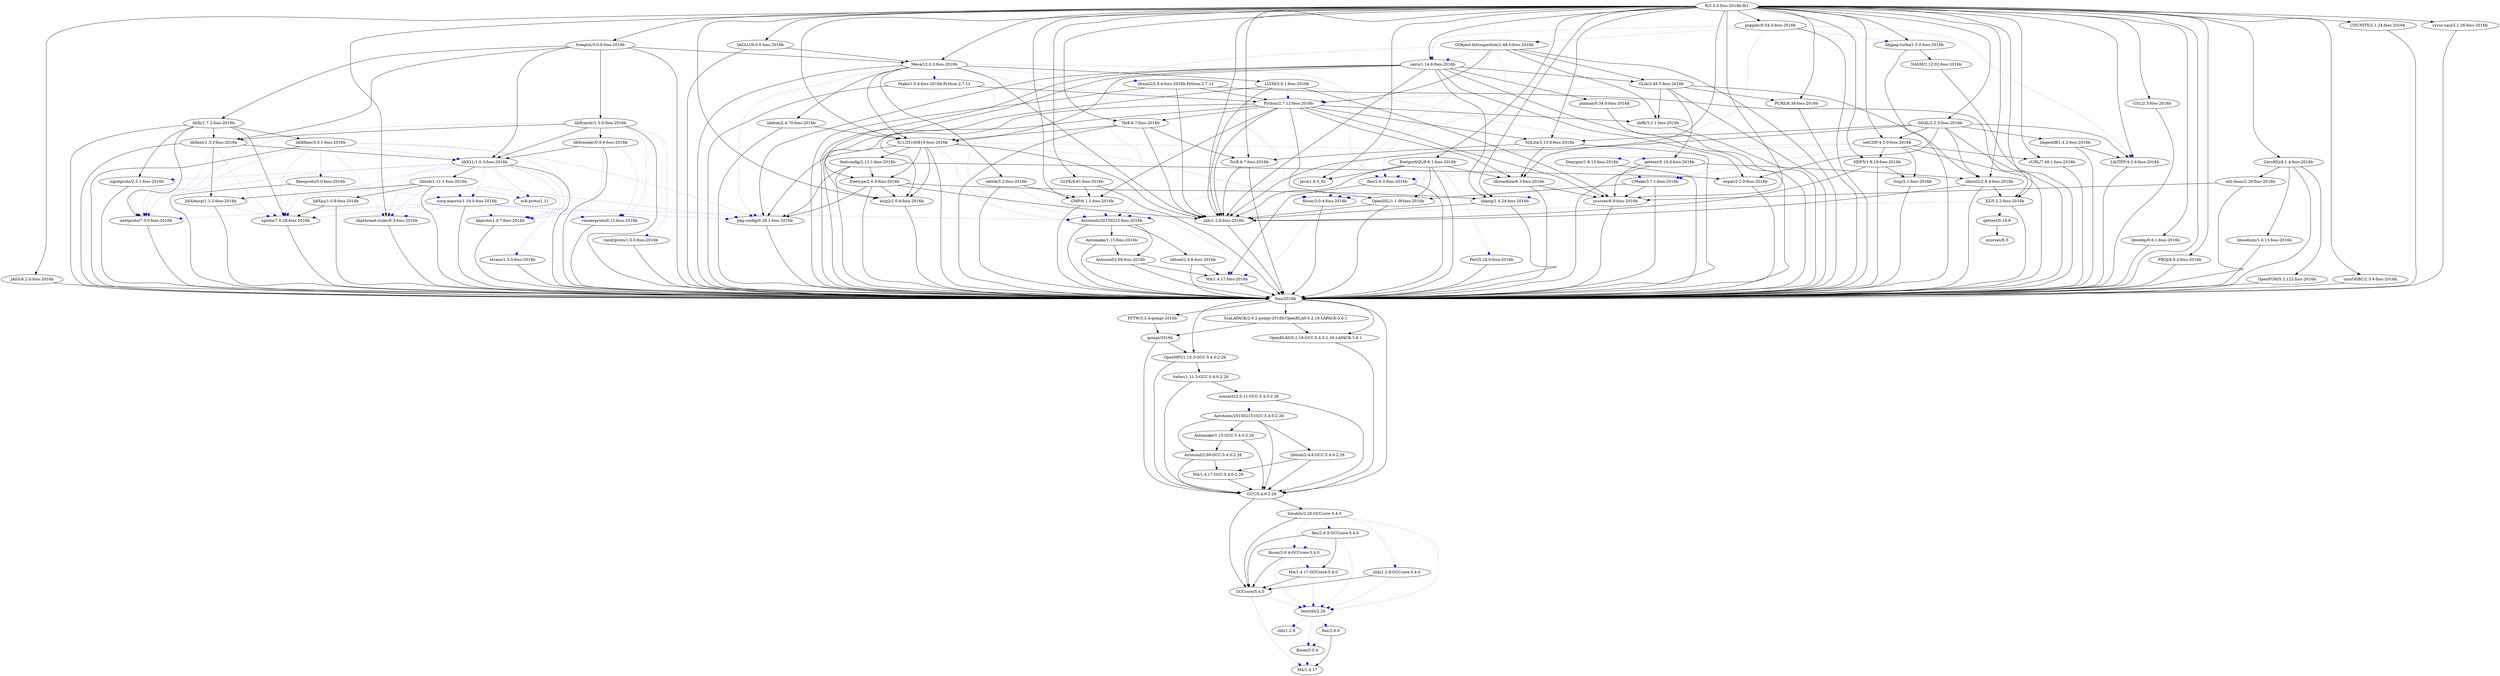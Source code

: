 digraph graphname {
"JAGS/4.2.0-foss-2016b";
"nettle/3.2-foss-2016b";
"bzip2/1.0.6-foss-2016b";
"M4/1.4.17";
"xextproto/7.3.0-foss-2016b";
"renderproto/0.11-foss-2016b";
"zlib/1.2.8";
"Bison/3.0.4";
"libtool/2.4.6-foss-2016b";
"Automake/1.15-foss-2016b";
"inputproto/2.3.1-foss-2016b";
"cairo/1.14.6-foss-2016b";
"pkg-config/0.29.1-foss-2016b";
"PostgreSQL/9.6.1-foss-2016b";
"libXdmcp/1.1.2-foss-2016b";
"GSL/2.3-foss-2016b";
"Autotools/20150215-GCC-5.4.0-2.26";
"Python/2.7.12-foss-2016b";
"libwebp/0.6.1-foss-2016b";
"libXfixes/5.0.1-foss-2016b";
"gettext/0.19.8";
"R/3.5.0-foss-2016b-fh1";
"M4/1.4.17-GCC-5.4.0-2.26";
"xcb-proto/1.11";
"libXi/1.7.2-foss-2016b";
"binutils/2.26";
"Bison/3.0.4-GCCcore-5.4.0";
"binutils/2.26-GCCcore-5.4.0";
"ncurses/6.0";
"PROJ/4.9.2-foss-2016b";
"GObject-Introspection/1.48.0-foss-2016b";
"util-linux/2.29-foss-2016b";
"OpenMPI/1.10.3-GCC-5.4.0-2.26";
"M4/1.4.17-foss-2016b";
"OpenPGM/5.2.122-foss-2016b";
"libGLU/9.0.0-foss-2016b";
"libxcb/1.11.1-foss-2016b";
"libX11/1.6.3-foss-2016b";
"libXext/1.3.3-foss-2016b";
"Autotools/20150215-foss-2016b";
"Perl/5.24.0-foss-2016b";
"gompi/2016b";
"Autoconf/2.69-foss-2016b";
"Mako/1.0.4-foss-2016b-Python-2.7.12";
"freeglut/3.0.0-foss-2016b";
"ScaLAPACK/2.0.2-gompi-2016b-OpenBLAS-0.2.18-LAPACK-3.6.1";
"fixesproto/5.0-foss-2016b";
"Automake/1.15-GCC-5.4.0-2.26";
"xorg-macros/1.19.0-foss-2016b";
"GCCcore/5.4.0";
"fontconfig/2.12.1-foss-2016b";
"netCDF/4.5.0-foss-2016b";
"GCC/5.4.0-2.26";
"unixODBC/2.3.4-foss-2016b";
"ZeroMQ/4.1.4-foss-2016b";
"GMP/6.1.1-foss-2016b";
"zlib/1.2.8-GCCcore-5.4.0";
"flex/2.6.0";
"libreadline/6.3-foss-2016b";
"poppler/0.54.0-foss-2016b";
"flex/2.6.0-foss-2016b";
"pixman/0.34.0-foss-2016b";
"kbproto/1.0.7-foss-2016b";
"libXrender/0.9.9-foss-2016b";
"Bison/3.0.4-foss-2016b";
"Autoconf/2.69-GCC-5.4.0-2.26";
"CMake/3.7.1-foss-2016b";
"freetype/2.6.5-foss-2016b";
"libXrandr/1.5.0-foss-2016b";
"PCRE/8.38-foss-2016b";
"libtool/2.4.6-GCC-5.4.0-2.26";
"GLib/2.49.5-foss-2016b";
"SQLite/3.13.0-foss-2016b";
"Java/1.8.0_92";
"libxml2/2.9.4-foss-2016b-Python-2.7.12";
"xtrans/1.3.5-foss-2016b";
"X11/20160819-foss-2016b";
"M4/1.4.17-GCCcore-5.4.0";
"LLVM/3.9.1-foss-2016b";
"Szip/2.1-foss-2016b";
"libjpeg-turbo/1.5.0-foss-2016b";
"xproto/7.0.28-foss-2016b";
"randrproto/1.5.0-foss-2016b";
"libXau/1.0.8-foss-2016b";
"libpng/1.6.24-foss-2016b";
"libgeotiff/1.4.2-foss-2016b";
"hwloc/1.11.3-GCC-5.4.0-2.26";
"UDUNITS/2.1.24-foss-2016b";
"GLPK/4.61-foss-2016b";
"Doxygen/1.8.13-foss-2016b";
"XZ/5.2.2-foss-2016b";
"expat/2.2.0-foss-2016b";
"cURL/7.49.1-foss-2016b";
"libsodium/1.0.13-foss-2016b";
"GDAL/2.2.3-foss-2016b";
"Tk/8.6.7-foss-2016b";
"ncurses/6.0-foss-2016b";
"flex/2.6.0-GCCcore-5.4.0";
"Tcl/8.6.7-foss-2016b";
"HDF5/1.8.18-foss-2016b";
"libdrm/2.4.70-foss-2016b";
"libxml2/2.9.4-foss-2016b";
"libffi/3.2.1-foss-2016b";
"NASM/2.12.02-foss-2016b";
"gettext/0.19.8-foss-2016b";
"foss/2016b";
"cyrus-sasl/2.1.26-foss-2016b";
"libpthread-stubs/0.3-foss-2016b";
"zlib/1.2.8-foss-2016b";
"OpenSSL/1.1.0f-foss-2016b";
"numactl/2.0.11-GCC-5.4.0-2.26";
"Mesa/12.0.2-foss-2016b";
"FFTW/3.3.4-gompi-2016b";
"LibTIFF/4.0.6-foss-2016b";
"OpenBLAS/0.2.18-GCC-5.4.0-2.26-LAPACK-3.6.1";
"JAGS/4.2.0-foss-2016b" -> "foss/2016b";
"nettle/3.2-foss-2016b" -> "GMP/6.1.1-foss-2016b";
"nettle/3.2-foss-2016b" -> "M4/1.4.17-foss-2016b"  [color=blue, style=dotted, arrowhead=diamond];
"nettle/3.2-foss-2016b" -> "foss/2016b";
"bzip2/1.0.6-foss-2016b" -> "foss/2016b";
"xextproto/7.3.0-foss-2016b" -> "foss/2016b";
"renderproto/0.11-foss-2016b" -> "foss/2016b";
"Bison/3.0.4" -> "M4/1.4.17"  [color=blue, style=dotted, arrowhead=diamond];
"libtool/2.4.6-foss-2016b" -> "M4/1.4.17-foss-2016b";
"libtool/2.4.6-foss-2016b" -> "foss/2016b";
"Automake/1.15-foss-2016b" -> "Autoconf/2.69-foss-2016b";
"Automake/1.15-foss-2016b" -> "foss/2016b";
"inputproto/2.3.1-foss-2016b" -> "foss/2016b";
"cairo/1.14.6-foss-2016b" -> "pkg-config/0.29.1-foss-2016b";
"cairo/1.14.6-foss-2016b" -> "bzip2/1.0.6-foss-2016b";
"cairo/1.14.6-foss-2016b" -> "zlib/1.2.8-foss-2016b";
"cairo/1.14.6-foss-2016b" -> "libpng/1.6.24-foss-2016b";
"cairo/1.14.6-foss-2016b" -> "freetype/2.6.5-foss-2016b";
"cairo/1.14.6-foss-2016b" -> "pixman/0.34.0-foss-2016b";
"cairo/1.14.6-foss-2016b" -> "expat/2.2.0-foss-2016b";
"cairo/1.14.6-foss-2016b" -> "GLib/2.49.5-foss-2016b";
"cairo/1.14.6-foss-2016b" -> "X11/20160819-foss-2016b";
"cairo/1.14.6-foss-2016b" -> "foss/2016b";
"pkg-config/0.29.1-foss-2016b" -> "foss/2016b";
"PostgreSQL/9.6.1-foss-2016b" -> "Java/1.8.0_92";
"PostgreSQL/9.6.1-foss-2016b" -> "libreadline/6.3-foss-2016b";
"PostgreSQL/9.6.1-foss-2016b" -> "zlib/1.2.8-foss-2016b";
"PostgreSQL/9.6.1-foss-2016b" -> "OpenSSL/1.1.0f-foss-2016b";
"PostgreSQL/9.6.1-foss-2016b" -> "Bison/3.0.4-foss-2016b"  [color=blue, style=dotted, arrowhead=diamond];
"PostgreSQL/9.6.1-foss-2016b" -> "flex/2.6.0-foss-2016b"  [color=blue, style=dotted, arrowhead=diamond];
"PostgreSQL/9.6.1-foss-2016b" -> "Perl/5.24.0-foss-2016b"  [color=blue, style=dotted, arrowhead=diamond];
"PostgreSQL/9.6.1-foss-2016b" -> "foss/2016b";
"libXdmcp/1.1.2-foss-2016b" -> "xproto/7.0.28-foss-2016b"  [color=blue, style=dotted, arrowhead=diamond];
"libXdmcp/1.1.2-foss-2016b" -> "foss/2016b";
"GSL/2.3-foss-2016b" -> "foss/2016b";
"Autotools/20150215-GCC-5.4.0-2.26" -> "Autoconf/2.69-GCC-5.4.0-2.26";
"Autotools/20150215-GCC-5.4.0-2.26" -> "Automake/1.15-GCC-5.4.0-2.26";
"Autotools/20150215-GCC-5.4.0-2.26" -> "libtool/2.4.6-GCC-5.4.0-2.26";
"Autotools/20150215-GCC-5.4.0-2.26" -> "GCC/5.4.0-2.26";
"Python/2.7.12-foss-2016b" -> "bzip2/1.0.6-foss-2016b";
"Python/2.7.12-foss-2016b" -> "zlib/1.2.8-foss-2016b";
"Python/2.7.12-foss-2016b" -> "libreadline/6.3-foss-2016b";
"Python/2.7.12-foss-2016b" -> "ncurses/6.0-foss-2016b";
"Python/2.7.12-foss-2016b" -> "SQLite/3.13.0-foss-2016b";
"Python/2.7.12-foss-2016b" -> "Tk/8.6.7-foss-2016b";
"Python/2.7.12-foss-2016b" -> "GMP/6.1.1-foss-2016b";
"Python/2.7.12-foss-2016b" -> "libffi/3.2.1-foss-2016b";
"Python/2.7.12-foss-2016b" -> "OpenSSL/1.1.0f-foss-2016b";
"Python/2.7.12-foss-2016b" -> "foss/2016b";
"libwebp/0.6.1-foss-2016b" -> "foss/2016b";
"libXfixes/5.0.1-foss-2016b" -> "fixesproto/5.0-foss-2016b"  [color=blue, style=dotted, arrowhead=diamond];
"libXfixes/5.0.1-foss-2016b" -> "xextproto/7.3.0-foss-2016b"  [color=blue, style=dotted, arrowhead=diamond];
"libXfixes/5.0.1-foss-2016b" -> "xproto/7.0.28-foss-2016b"  [color=blue, style=dotted, arrowhead=diamond];
"libXfixes/5.0.1-foss-2016b" -> "pkg-config/0.29.1-foss-2016b"  [color=blue, style=dotted, arrowhead=diamond];
"libXfixes/5.0.1-foss-2016b" -> "kbproto/1.0.7-foss-2016b"  [color=blue, style=dotted, arrowhead=diamond];
"libXfixes/5.0.1-foss-2016b" -> "libX11/1.6.3-foss-2016b"  [color=blue, style=dotted, arrowhead=diamond];
"libXfixes/5.0.1-foss-2016b" -> "libpthread-stubs/0.3-foss-2016b"  [color=blue, style=dotted, arrowhead=diamond];
"libXfixes/5.0.1-foss-2016b" -> "foss/2016b";
"gettext/0.19.8" -> "ncurses/6.0";
"R/3.5.0-foss-2016b-fh1" -> "libreadline/6.3-foss-2016b";
"R/3.5.0-foss-2016b-fh1" -> "ncurses/6.0-foss-2016b";
"R/3.5.0-foss-2016b-fh1" -> "bzip2/1.0.6-foss-2016b";
"R/3.5.0-foss-2016b-fh1" -> "XZ/5.2.2-foss-2016b";
"R/3.5.0-foss-2016b-fh1" -> "zlib/1.2.8-foss-2016b";
"R/3.5.0-foss-2016b-fh1" -> "SQLite/3.13.0-foss-2016b";
"R/3.5.0-foss-2016b-fh1" -> "PCRE/8.38-foss-2016b";
"R/3.5.0-foss-2016b-fh1" -> "libwebp/0.6.1-foss-2016b";
"R/3.5.0-foss-2016b-fh1" -> "libpng/1.6.24-foss-2016b";
"R/3.5.0-foss-2016b-fh1" -> "libjpeg-turbo/1.5.0-foss-2016b";
"R/3.5.0-foss-2016b-fh1" -> "libpthread-stubs/0.3-foss-2016b";
"R/3.5.0-foss-2016b-fh1" -> "LibTIFF/4.0.6-foss-2016b";
"R/3.5.0-foss-2016b-fh1" -> "Java/1.8.0_92";
"R/3.5.0-foss-2016b-fh1" -> "Tcl/8.6.7-foss-2016b";
"R/3.5.0-foss-2016b-fh1" -> "Tk/8.6.7-foss-2016b";
"R/3.5.0-foss-2016b-fh1" -> "cURL/7.49.1-foss-2016b";
"R/3.5.0-foss-2016b-fh1" -> "libxml2/2.9.4-foss-2016b";
"R/3.5.0-foss-2016b-fh1" -> "X11/20160819-foss-2016b";
"R/3.5.0-foss-2016b-fh1" -> "freeglut/3.0.0-foss-2016b";
"R/3.5.0-foss-2016b-fh1" -> "poppler/0.54.0-foss-2016b";
"R/3.5.0-foss-2016b-fh1" -> "GDAL/2.2.3-foss-2016b";
"R/3.5.0-foss-2016b-fh1" -> "GSL/2.3-foss-2016b";
"R/3.5.0-foss-2016b-fh1" -> "PROJ/4.9.2-foss-2016b";
"R/3.5.0-foss-2016b-fh1" -> "GMP/6.1.1-foss-2016b";
"R/3.5.0-foss-2016b-fh1" -> "JAGS/4.2.0-foss-2016b";
"R/3.5.0-foss-2016b-fh1" -> "libGLU/9.0.0-foss-2016b";
"R/3.5.0-foss-2016b-fh1" -> "Mesa/12.0.2-foss-2016b";
"R/3.5.0-foss-2016b-fh1" -> "cairo/1.14.6-foss-2016b";
"R/3.5.0-foss-2016b-fh1" -> "PostgreSQL/9.6.1-foss-2016b";
"R/3.5.0-foss-2016b-fh1" -> "netCDF/4.5.0-foss-2016b";
"R/3.5.0-foss-2016b-fh1" -> "GLPK/4.61-foss-2016b";
"R/3.5.0-foss-2016b-fh1" -> "ZeroMQ/4.1.4-foss-2016b";
"R/3.5.0-foss-2016b-fh1" -> "HDF5/1.8.18-foss-2016b";
"R/3.5.0-foss-2016b-fh1" -> "UDUNITS/2.1.24-foss-2016b";
"R/3.5.0-foss-2016b-fh1" -> "cyrus-sasl/2.1.26-foss-2016b";
"R/3.5.0-foss-2016b-fh1" -> "unixODBC/2.3.4-foss-2016b";
"R/3.5.0-foss-2016b-fh1" -> "foss/2016b";
"M4/1.4.17-GCC-5.4.0-2.26" -> "GCC/5.4.0-2.26";
"libXi/1.7.2-foss-2016b" -> "xproto/7.0.28-foss-2016b";
"libXi/1.7.2-foss-2016b" -> "xextproto/7.3.0-foss-2016b";
"libXi/1.7.2-foss-2016b" -> "libXext/1.3.3-foss-2016b";
"libXi/1.7.2-foss-2016b" -> "inputproto/2.3.1-foss-2016b";
"libXi/1.7.2-foss-2016b" -> "libXfixes/5.0.1-foss-2016b";
"libXi/1.7.2-foss-2016b" -> "foss/2016b";
"binutils/2.26" -> "flex/2.6.0"  [color=blue, style=dotted, arrowhead=diamond];
"binutils/2.26" -> "Bison/3.0.4"  [color=blue, style=dotted, arrowhead=diamond];
"binutils/2.26" -> "zlib/1.2.8"  [color=blue, style=dotted, arrowhead=diamond];
"Bison/3.0.4-GCCcore-5.4.0" -> "M4/1.4.17-GCCcore-5.4.0"  [color=blue, style=dotted, arrowhead=diamond];
"Bison/3.0.4-GCCcore-5.4.0" -> "binutils/2.26"  [color=blue, style=dotted, arrowhead=diamond];
"Bison/3.0.4-GCCcore-5.4.0" -> "GCCcore/5.4.0";
"binutils/2.26-GCCcore-5.4.0" -> "flex/2.6.0-GCCcore-5.4.0"  [color=blue, style=dotted, arrowhead=diamond];
"binutils/2.26-GCCcore-5.4.0" -> "Bison/3.0.4-GCCcore-5.4.0"  [color=blue, style=dotted, arrowhead=diamond];
"binutils/2.26-GCCcore-5.4.0" -> "zlib/1.2.8-GCCcore-5.4.0"  [color=blue, style=dotted, arrowhead=diamond];
"binutils/2.26-GCCcore-5.4.0" -> "binutils/2.26"  [color=blue, style=dotted, arrowhead=diamond];
"binutils/2.26-GCCcore-5.4.0" -> "GCCcore/5.4.0";
"PROJ/4.9.2-foss-2016b" -> "foss/2016b";
"GObject-Introspection/1.48.0-foss-2016b" -> "Python/2.7.12-foss-2016b";
"GObject-Introspection/1.48.0-foss-2016b" -> "GLib/2.49.5-foss-2016b";
"GObject-Introspection/1.48.0-foss-2016b" -> "libffi/3.2.1-foss-2016b";
"GObject-Introspection/1.48.0-foss-2016b" -> "Autotools/20150215-foss-2016b"  [color=blue, style=dotted, arrowhead=diamond];
"GObject-Introspection/1.48.0-foss-2016b" -> "flex/2.6.0-foss-2016b"  [color=blue, style=dotted, arrowhead=diamond];
"GObject-Introspection/1.48.0-foss-2016b" -> "Bison/3.0.4-foss-2016b"  [color=blue, style=dotted, arrowhead=diamond];
"GObject-Introspection/1.48.0-foss-2016b" -> "cairo/1.14.6-foss-2016b"  [color=blue, style=dotted, arrowhead=diamond];
"GObject-Introspection/1.48.0-foss-2016b" -> "foss/2016b";
"util-linux/2.29-foss-2016b" -> "ncurses/6.0-foss-2016b";
"util-linux/2.29-foss-2016b" -> "foss/2016b";
"OpenMPI/1.10.3-GCC-5.4.0-2.26" -> "hwloc/1.11.3-GCC-5.4.0-2.26";
"OpenMPI/1.10.3-GCC-5.4.0-2.26" -> "GCC/5.4.0-2.26";
"M4/1.4.17-foss-2016b" -> "foss/2016b";
"OpenPGM/5.2.122-foss-2016b" -> "foss/2016b";
"libGLU/9.0.0-foss-2016b" -> "Mesa/12.0.2-foss-2016b";
"libGLU/9.0.0-foss-2016b" -> "foss/2016b";
"libxcb/1.11.1-foss-2016b" -> "libXau/1.0.8-foss-2016b";
"libxcb/1.11.1-foss-2016b" -> "libXdmcp/1.1.2-foss-2016b";
"libxcb/1.11.1-foss-2016b" -> "pkg-config/0.29.1-foss-2016b"  [color=blue, style=dotted, arrowhead=diamond];
"libxcb/1.11.1-foss-2016b" -> "xcb-proto/1.11"  [color=blue, style=dotted, arrowhead=diamond];
"libxcb/1.11.1-foss-2016b" -> "xproto/7.0.28-foss-2016b"  [color=blue, style=dotted, arrowhead=diamond];
"libxcb/1.11.1-foss-2016b" -> "libpthread-stubs/0.3-foss-2016b"  [color=blue, style=dotted, arrowhead=diamond];
"libxcb/1.11.1-foss-2016b" -> "xorg-macros/1.19.0-foss-2016b"  [color=blue, style=dotted, arrowhead=diamond];
"libxcb/1.11.1-foss-2016b" -> "foss/2016b";
"libX11/1.6.3-foss-2016b" -> "libxcb/1.11.1-foss-2016b";
"libX11/1.6.3-foss-2016b" -> "xextproto/7.3.0-foss-2016b"  [color=blue, style=dotted, arrowhead=diamond];
"libX11/1.6.3-foss-2016b" -> "xcb-proto/1.11"  [color=blue, style=dotted, arrowhead=diamond];
"libX11/1.6.3-foss-2016b" -> "inputproto/2.3.1-foss-2016b"  [color=blue, style=dotted, arrowhead=diamond];
"libX11/1.6.3-foss-2016b" -> "xproto/7.0.28-foss-2016b"  [color=blue, style=dotted, arrowhead=diamond];
"libX11/1.6.3-foss-2016b" -> "libpthread-stubs/0.3-foss-2016b"  [color=blue, style=dotted, arrowhead=diamond];
"libX11/1.6.3-foss-2016b" -> "kbproto/1.0.7-foss-2016b"  [color=blue, style=dotted, arrowhead=diamond];
"libX11/1.6.3-foss-2016b" -> "xtrans/1.3.5-foss-2016b"  [color=blue, style=dotted, arrowhead=diamond];
"libX11/1.6.3-foss-2016b" -> "xorg-macros/1.19.0-foss-2016b"  [color=blue, style=dotted, arrowhead=diamond];
"libX11/1.6.3-foss-2016b" -> "foss/2016b";
"libXext/1.3.3-foss-2016b" -> "libX11/1.6.3-foss-2016b";
"libXext/1.3.3-foss-2016b" -> "libXdmcp/1.1.2-foss-2016b";
"libXext/1.3.3-foss-2016b" -> "xproto/7.0.28-foss-2016b"  [color=blue, style=dotted, arrowhead=diamond];
"libXext/1.3.3-foss-2016b" -> "xextproto/7.3.0-foss-2016b"  [color=blue, style=dotted, arrowhead=diamond];
"libXext/1.3.3-foss-2016b" -> "foss/2016b";
"Autotools/20150215-foss-2016b" -> "Autoconf/2.69-foss-2016b";
"Autotools/20150215-foss-2016b" -> "Automake/1.15-foss-2016b";
"Autotools/20150215-foss-2016b" -> "libtool/2.4.6-foss-2016b";
"Autotools/20150215-foss-2016b" -> "foss/2016b";
"Perl/5.24.0-foss-2016b" -> "foss/2016b";
"gompi/2016b" -> "GCC/5.4.0-2.26";
"gompi/2016b" -> "OpenMPI/1.10.3-GCC-5.4.0-2.26";
"Autoconf/2.69-foss-2016b" -> "M4/1.4.17-foss-2016b";
"Autoconf/2.69-foss-2016b" -> "foss/2016b";
"Mako/1.0.4-foss-2016b-Python-2.7.12" -> "Python/2.7.12-foss-2016b";
"Mako/1.0.4-foss-2016b-Python-2.7.12" -> "foss/2016b";
"freeglut/3.0.0-foss-2016b" -> "libXi/1.7.2-foss-2016b";
"freeglut/3.0.0-foss-2016b" -> "libX11/1.6.3-foss-2016b";
"freeglut/3.0.0-foss-2016b" -> "libXext/1.3.3-foss-2016b";
"freeglut/3.0.0-foss-2016b" -> "libXrandr/1.5.0-foss-2016b";
"freeglut/3.0.0-foss-2016b" -> "Mesa/12.0.2-foss-2016b";
"freeglut/3.0.0-foss-2016b" -> "foss/2016b";
"ScaLAPACK/2.0.2-gompi-2016b-OpenBLAS-0.2.18-LAPACK-3.6.1" -> "OpenBLAS/0.2.18-GCC-5.4.0-2.26-LAPACK-3.6.1";
"ScaLAPACK/2.0.2-gompi-2016b-OpenBLAS-0.2.18-LAPACK-3.6.1" -> "gompi/2016b";
"fixesproto/5.0-foss-2016b" -> "xorg-macros/1.19.0-foss-2016b"  [color=blue, style=dotted, arrowhead=diamond];
"fixesproto/5.0-foss-2016b" -> "foss/2016b";
"Automake/1.15-GCC-5.4.0-2.26" -> "Autoconf/2.69-GCC-5.4.0-2.26";
"Automake/1.15-GCC-5.4.0-2.26" -> "GCC/5.4.0-2.26";
"xorg-macros/1.19.0-foss-2016b" -> "Autotools/20150215-foss-2016b"  [color=blue, style=dotted, arrowhead=diamond];
"xorg-macros/1.19.0-foss-2016b" -> "pkg-config/0.29.1-foss-2016b"  [color=blue, style=dotted, arrowhead=diamond];
"xorg-macros/1.19.0-foss-2016b" -> "renderproto/0.11-foss-2016b"  [color=blue, style=dotted, arrowhead=diamond];
"xorg-macros/1.19.0-foss-2016b" -> "xproto/7.0.28-foss-2016b"  [color=blue, style=dotted, arrowhead=diamond];
"xorg-macros/1.19.0-foss-2016b" -> "xextproto/7.3.0-foss-2016b"  [color=blue, style=dotted, arrowhead=diamond];
"xorg-macros/1.19.0-foss-2016b" -> "kbproto/1.0.7-foss-2016b"  [color=blue, style=dotted, arrowhead=diamond];
"xorg-macros/1.19.0-foss-2016b" -> "libpthread-stubs/0.3-foss-2016b"  [color=blue, style=dotted, arrowhead=diamond];
"xorg-macros/1.19.0-foss-2016b" -> "foss/2016b";
"GCCcore/5.4.0" -> "binutils/2.26"  [color=blue, style=dotted, arrowhead=diamond];
"GCCcore/5.4.0" -> "M4/1.4.17"  [color=blue, style=dotted, arrowhead=diamond];
"fontconfig/2.12.1-foss-2016b" -> "expat/2.2.0-foss-2016b";
"fontconfig/2.12.1-foss-2016b" -> "freetype/2.6.5-foss-2016b";
"fontconfig/2.12.1-foss-2016b" -> "pkg-config/0.29.1-foss-2016b";
"fontconfig/2.12.1-foss-2016b" -> "foss/2016b";
"netCDF/4.5.0-foss-2016b" -> "HDF5/1.8.18-foss-2016b";
"netCDF/4.5.0-foss-2016b" -> "cURL/7.49.1-foss-2016b";
"netCDF/4.5.0-foss-2016b" -> "Szip/2.1-foss-2016b";
"netCDF/4.5.0-foss-2016b" -> "Autotools/20150215-foss-2016b"  [color=blue, style=dotted, arrowhead=diamond];
"netCDF/4.5.0-foss-2016b" -> "CMake/3.7.1-foss-2016b"  [color=blue, style=dotted, arrowhead=diamond];
"netCDF/4.5.0-foss-2016b" -> "Doxygen/1.8.13-foss-2016b"  [color=blue, style=dotted, arrowhead=diamond];
"netCDF/4.5.0-foss-2016b" -> "foss/2016b";
"GCC/5.4.0-2.26" -> "GCCcore/5.4.0";
"GCC/5.4.0-2.26" -> "binutils/2.26-GCCcore-5.4.0";
"unixODBC/2.3.4-foss-2016b" -> "foss/2016b";
"ZeroMQ/4.1.4-foss-2016b" -> "OpenPGM/5.2.122-foss-2016b";
"ZeroMQ/4.1.4-foss-2016b" -> "util-linux/2.29-foss-2016b";
"ZeroMQ/4.1.4-foss-2016b" -> "libsodium/1.0.13-foss-2016b";
"ZeroMQ/4.1.4-foss-2016b" -> "foss/2016b";
"GMP/6.1.1-foss-2016b" -> "Autotools/20150215-foss-2016b"  [color=blue, style=dotted, arrowhead=diamond];
"GMP/6.1.1-foss-2016b" -> "foss/2016b";
"zlib/1.2.8-GCCcore-5.4.0" -> "binutils/2.26"  [color=blue, style=dotted, arrowhead=diamond];
"zlib/1.2.8-GCCcore-5.4.0" -> "GCCcore/5.4.0";
"flex/2.6.0" -> "M4/1.4.17";
"flex/2.6.0" -> "Bison/3.0.4"  [color=blue, style=dotted, arrowhead=diamond];
"libreadline/6.3-foss-2016b" -> "ncurses/6.0-foss-2016b";
"libreadline/6.3-foss-2016b" -> "foss/2016b";
"poppler/0.54.0-foss-2016b" -> "cairo/1.14.6-foss-2016b"  [color=blue, style=dotted, arrowhead=diamond];
"poppler/0.54.0-foss-2016b" -> "GObject-Introspection/1.48.0-foss-2016b"  [color=blue, style=dotted, arrowhead=diamond];
"poppler/0.54.0-foss-2016b" -> "libjpeg-turbo/1.5.0-foss-2016b"  [color=blue, style=dotted, arrowhead=diamond];
"poppler/0.54.0-foss-2016b" -> "libpng/1.6.24-foss-2016b"  [color=blue, style=dotted, arrowhead=diamond];
"poppler/0.54.0-foss-2016b" -> "LibTIFF/4.0.6-foss-2016b"  [color=blue, style=dotted, arrowhead=diamond];
"poppler/0.54.0-foss-2016b" -> "foss/2016b";
"flex/2.6.0-foss-2016b" -> "M4/1.4.17-foss-2016b";
"flex/2.6.0-foss-2016b" -> "Bison/3.0.4-foss-2016b"  [color=blue, style=dotted, arrowhead=diamond];
"flex/2.6.0-foss-2016b" -> "foss/2016b";
"pixman/0.34.0-foss-2016b" -> "foss/2016b";
"kbproto/1.0.7-foss-2016b" -> "foss/2016b";
"libXrender/0.9.9-foss-2016b" -> "libX11/1.6.3-foss-2016b";
"libXrender/0.9.9-foss-2016b" -> "kbproto/1.0.7-foss-2016b"  [color=blue, style=dotted, arrowhead=diamond];
"libXrender/0.9.9-foss-2016b" -> "renderproto/0.11-foss-2016b"  [color=blue, style=dotted, arrowhead=diamond];
"libXrender/0.9.9-foss-2016b" -> "foss/2016b";
"Bison/3.0.4-foss-2016b" -> "M4/1.4.17-foss-2016b"  [color=blue, style=dotted, arrowhead=diamond];
"Bison/3.0.4-foss-2016b" -> "foss/2016b";
"Autoconf/2.69-GCC-5.4.0-2.26" -> "M4/1.4.17-GCC-5.4.0-2.26";
"Autoconf/2.69-GCC-5.4.0-2.26" -> "GCC/5.4.0-2.26";
"CMake/3.7.1-foss-2016b" -> "ncurses/6.0-foss-2016b";
"CMake/3.7.1-foss-2016b" -> "OpenSSL/1.1.0f-foss-2016b";
"CMake/3.7.1-foss-2016b" -> "foss/2016b";
"freetype/2.6.5-foss-2016b" -> "libpng/1.6.24-foss-2016b";
"freetype/2.6.5-foss-2016b" -> "bzip2/1.0.6-foss-2016b";
"freetype/2.6.5-foss-2016b" -> "zlib/1.2.8-foss-2016b";
"freetype/2.6.5-foss-2016b" -> "pkg-config/0.29.1-foss-2016b";
"freetype/2.6.5-foss-2016b" -> "foss/2016b";
"libXrandr/1.5.0-foss-2016b" -> "libX11/1.6.3-foss-2016b";
"libXrandr/1.5.0-foss-2016b" -> "libXext/1.3.3-foss-2016b";
"libXrandr/1.5.0-foss-2016b" -> "libXrender/0.9.9-foss-2016b";
"libXrandr/1.5.0-foss-2016b" -> "randrproto/1.5.0-foss-2016b"  [color=blue, style=dotted, arrowhead=diamond];
"libXrandr/1.5.0-foss-2016b" -> "renderproto/0.11-foss-2016b"  [color=blue, style=dotted, arrowhead=diamond];
"libXrandr/1.5.0-foss-2016b" -> "xextproto/7.3.0-foss-2016b"  [color=blue, style=dotted, arrowhead=diamond];
"libXrandr/1.5.0-foss-2016b" -> "foss/2016b";
"PCRE/8.38-foss-2016b" -> "foss/2016b";
"libtool/2.4.6-GCC-5.4.0-2.26" -> "M4/1.4.17-GCC-5.4.0-2.26";
"libtool/2.4.6-GCC-5.4.0-2.26" -> "GCC/5.4.0-2.26";
"GLib/2.49.5-foss-2016b" -> "libffi/3.2.1-foss-2016b";
"GLib/2.49.5-foss-2016b" -> "gettext/0.19.8-foss-2016b";
"GLib/2.49.5-foss-2016b" -> "libxml2/2.9.4-foss-2016b";
"GLib/2.49.5-foss-2016b" -> "PCRE/8.38-foss-2016b";
"GLib/2.49.5-foss-2016b" -> "Python/2.7.12-foss-2016b"  [color=blue, style=dotted, arrowhead=diamond];
"GLib/2.49.5-foss-2016b" -> "foss/2016b";
"SQLite/3.13.0-foss-2016b" -> "libreadline/6.3-foss-2016b";
"SQLite/3.13.0-foss-2016b" -> "Tcl/8.6.7-foss-2016b";
"SQLite/3.13.0-foss-2016b" -> "foss/2016b";
"libxml2/2.9.4-foss-2016b-Python-2.7.12" -> "zlib/1.2.8-foss-2016b";
"libxml2/2.9.4-foss-2016b-Python-2.7.12" -> "XZ/5.2.2-foss-2016b";
"libxml2/2.9.4-foss-2016b-Python-2.7.12" -> "Python/2.7.12-foss-2016b";
"libxml2/2.9.4-foss-2016b-Python-2.7.12" -> "foss/2016b";
"xtrans/1.3.5-foss-2016b" -> "foss/2016b";
"X11/20160819-foss-2016b" -> "freetype/2.6.5-foss-2016b";
"X11/20160819-foss-2016b" -> "fontconfig/2.12.1-foss-2016b";
"X11/20160819-foss-2016b" -> "zlib/1.2.8-foss-2016b";
"X11/20160819-foss-2016b" -> "bzip2/1.0.6-foss-2016b";
"X11/20160819-foss-2016b" -> "pkg-config/0.29.1-foss-2016b";
"X11/20160819-foss-2016b" -> "Autotools/20150215-foss-2016b"  [color=blue, style=dotted, arrowhead=diamond];
"X11/20160819-foss-2016b" -> "Bison/3.0.4-foss-2016b"  [color=blue, style=dotted, arrowhead=diamond];
"X11/20160819-foss-2016b" -> "gettext/0.19.8-foss-2016b"  [color=blue, style=dotted, arrowhead=diamond];
"X11/20160819-foss-2016b" -> "foss/2016b";
"M4/1.4.17-GCCcore-5.4.0" -> "binutils/2.26"  [color=blue, style=dotted, arrowhead=diamond];
"M4/1.4.17-GCCcore-5.4.0" -> "GCCcore/5.4.0";
"LLVM/3.9.1-foss-2016b" -> "ncurses/6.0-foss-2016b";
"LLVM/3.9.1-foss-2016b" -> "zlib/1.2.8-foss-2016b";
"LLVM/3.9.1-foss-2016b" -> "CMake/3.7.1-foss-2016b"  [color=blue, style=dotted, arrowhead=diamond];
"LLVM/3.9.1-foss-2016b" -> "Python/2.7.12-foss-2016b"  [color=blue, style=dotted, arrowhead=diamond];
"LLVM/3.9.1-foss-2016b" -> "foss/2016b";
"Szip/2.1-foss-2016b" -> "foss/2016b";
"libjpeg-turbo/1.5.0-foss-2016b" -> "NASM/2.12.02-foss-2016b";
"libjpeg-turbo/1.5.0-foss-2016b" -> "foss/2016b";
"xproto/7.0.28-foss-2016b" -> "foss/2016b";
"randrproto/1.5.0-foss-2016b" -> "foss/2016b";
"libXau/1.0.8-foss-2016b" -> "xproto/7.0.28-foss-2016b";
"libXau/1.0.8-foss-2016b" -> "foss/2016b";
"libpng/1.6.24-foss-2016b" -> "zlib/1.2.8-foss-2016b";
"libpng/1.6.24-foss-2016b" -> "foss/2016b";
"libgeotiff/1.4.2-foss-2016b" -> "LibTIFF/4.0.6-foss-2016b";
"libgeotiff/1.4.2-foss-2016b" -> "foss/2016b";
"hwloc/1.11.3-GCC-5.4.0-2.26" -> "numactl/2.0.11-GCC-5.4.0-2.26";
"hwloc/1.11.3-GCC-5.4.0-2.26" -> "GCC/5.4.0-2.26";
"UDUNITS/2.1.24-foss-2016b" -> "foss/2016b";
"GLPK/4.61-foss-2016b" -> "GMP/6.1.1-foss-2016b";
"GLPK/4.61-foss-2016b" -> "foss/2016b";
"Doxygen/1.8.13-foss-2016b" -> "CMake/3.7.1-foss-2016b"  [color=blue, style=dotted, arrowhead=diamond];
"Doxygen/1.8.13-foss-2016b" -> "flex/2.6.0-foss-2016b"  [color=blue, style=dotted, arrowhead=diamond];
"Doxygen/1.8.13-foss-2016b" -> "Bison/3.0.4-foss-2016b"  [color=blue, style=dotted, arrowhead=diamond];
"Doxygen/1.8.13-foss-2016b" -> "foss/2016b";
"XZ/5.2.2-foss-2016b" -> "Autotools/20150215-foss-2016b"  [color=blue, style=dotted, arrowhead=diamond];
"XZ/5.2.2-foss-2016b" -> "gettext/0.19.8"  [color=blue, style=dotted, arrowhead=diamond];
"XZ/5.2.2-foss-2016b" -> "foss/2016b";
"expat/2.2.0-foss-2016b" -> "foss/2016b";
"cURL/7.49.1-foss-2016b" -> "foss/2016b";
"libsodium/1.0.13-foss-2016b" -> "foss/2016b";
"GDAL/2.2.3-foss-2016b" -> "netCDF/4.5.0-foss-2016b";
"GDAL/2.2.3-foss-2016b" -> "expat/2.2.0-foss-2016b";
"GDAL/2.2.3-foss-2016b" -> "libxml2/2.9.4-foss-2016b";
"GDAL/2.2.3-foss-2016b" -> "zlib/1.2.8-foss-2016b";
"GDAL/2.2.3-foss-2016b" -> "SQLite/3.13.0-foss-2016b";
"GDAL/2.2.3-foss-2016b" -> "LibTIFF/4.0.6-foss-2016b";
"GDAL/2.2.3-foss-2016b" -> "libgeotiff/1.4.2-foss-2016b";
"GDAL/2.2.3-foss-2016b" -> "foss/2016b";
"Tk/8.6.7-foss-2016b" -> "Tcl/8.6.7-foss-2016b";
"Tk/8.6.7-foss-2016b" -> "X11/20160819-foss-2016b";
"Tk/8.6.7-foss-2016b" -> "zlib/1.2.8-foss-2016b";
"Tk/8.6.7-foss-2016b" -> "foss/2016b";
"ncurses/6.0-foss-2016b" -> "foss/2016b";
"flex/2.6.0-GCCcore-5.4.0" -> "M4/1.4.17-GCCcore-5.4.0";
"flex/2.6.0-GCCcore-5.4.0" -> "Bison/3.0.4-GCCcore-5.4.0"  [color=blue, style=dotted, arrowhead=diamond];
"flex/2.6.0-GCCcore-5.4.0" -> "binutils/2.26"  [color=blue, style=dotted, arrowhead=diamond];
"flex/2.6.0-GCCcore-5.4.0" -> "GCCcore/5.4.0";
"Tcl/8.6.7-foss-2016b" -> "zlib/1.2.8-foss-2016b";
"Tcl/8.6.7-foss-2016b" -> "foss/2016b";
"HDF5/1.8.18-foss-2016b" -> "zlib/1.2.8-foss-2016b";
"HDF5/1.8.18-foss-2016b" -> "Szip/2.1-foss-2016b";
"HDF5/1.8.18-foss-2016b" -> "foss/2016b";
"libdrm/2.4.70-foss-2016b" -> "X11/20160819-foss-2016b";
"libdrm/2.4.70-foss-2016b" -> "foss/2016b";
"libxml2/2.9.4-foss-2016b" -> "zlib/1.2.8-foss-2016b";
"libxml2/2.9.4-foss-2016b" -> "XZ/5.2.2-foss-2016b";
"libxml2/2.9.4-foss-2016b" -> "foss/2016b";
"libffi/3.2.1-foss-2016b" -> "foss/2016b";
"NASM/2.12.02-foss-2016b" -> "foss/2016b";
"gettext/0.19.8-foss-2016b" -> "libxml2/2.9.4-foss-2016b";
"gettext/0.19.8-foss-2016b" -> "ncurses/6.0-foss-2016b";
"gettext/0.19.8-foss-2016b" -> "foss/2016b";
"foss/2016b" -> "GCC/5.4.0-2.26";
"foss/2016b" -> "OpenMPI/1.10.3-GCC-5.4.0-2.26";
"foss/2016b" -> "OpenBLAS/0.2.18-GCC-5.4.0-2.26-LAPACK-3.6.1";
"foss/2016b" -> "FFTW/3.3.4-gompi-2016b";
"foss/2016b" -> "ScaLAPACK/2.0.2-gompi-2016b-OpenBLAS-0.2.18-LAPACK-3.6.1";
"cyrus-sasl/2.1.26-foss-2016b" -> "foss/2016b";
"libpthread-stubs/0.3-foss-2016b" -> "foss/2016b";
"zlib/1.2.8-foss-2016b" -> "foss/2016b";
"OpenSSL/1.1.0f-foss-2016b" -> "zlib/1.2.8-foss-2016b";
"OpenSSL/1.1.0f-foss-2016b" -> "foss/2016b";
"numactl/2.0.11-GCC-5.4.0-2.26" -> "Autotools/20150215-GCC-5.4.0-2.26"  [color=blue, style=dotted, arrowhead=diamond];
"numactl/2.0.11-GCC-5.4.0-2.26" -> "GCC/5.4.0-2.26";
"Mesa/12.0.2-foss-2016b" -> "zlib/1.2.8-foss-2016b";
"Mesa/12.0.2-foss-2016b" -> "nettle/3.2-foss-2016b";
"Mesa/12.0.2-foss-2016b" -> "libdrm/2.4.70-foss-2016b";
"Mesa/12.0.2-foss-2016b" -> "LLVM/3.9.1-foss-2016b";
"Mesa/12.0.2-foss-2016b" -> "X11/20160819-foss-2016b";
"Mesa/12.0.2-foss-2016b" -> "flex/2.6.0-foss-2016b"  [color=blue, style=dotted, arrowhead=diamond];
"Mesa/12.0.2-foss-2016b" -> "Bison/3.0.4-foss-2016b"  [color=blue, style=dotted, arrowhead=diamond];
"Mesa/12.0.2-foss-2016b" -> "Autotools/20150215-foss-2016b"  [color=blue, style=dotted, arrowhead=diamond];
"Mesa/12.0.2-foss-2016b" -> "pkg-config/0.29.1-foss-2016b"  [color=blue, style=dotted, arrowhead=diamond];
"Mesa/12.0.2-foss-2016b" -> "Mako/1.0.4-foss-2016b-Python-2.7.12"  [color=blue, style=dotted, arrowhead=diamond];
"Mesa/12.0.2-foss-2016b" -> "libxml2/2.9.4-foss-2016b-Python-2.7.12"  [color=blue, style=dotted, arrowhead=diamond];
"Mesa/12.0.2-foss-2016b" -> "foss/2016b";
"FFTW/3.3.4-gompi-2016b" -> "gompi/2016b";
"LibTIFF/4.0.6-foss-2016b" -> "foss/2016b";
"OpenBLAS/0.2.18-GCC-5.4.0-2.26-LAPACK-3.6.1" -> "GCC/5.4.0-2.26";
}
